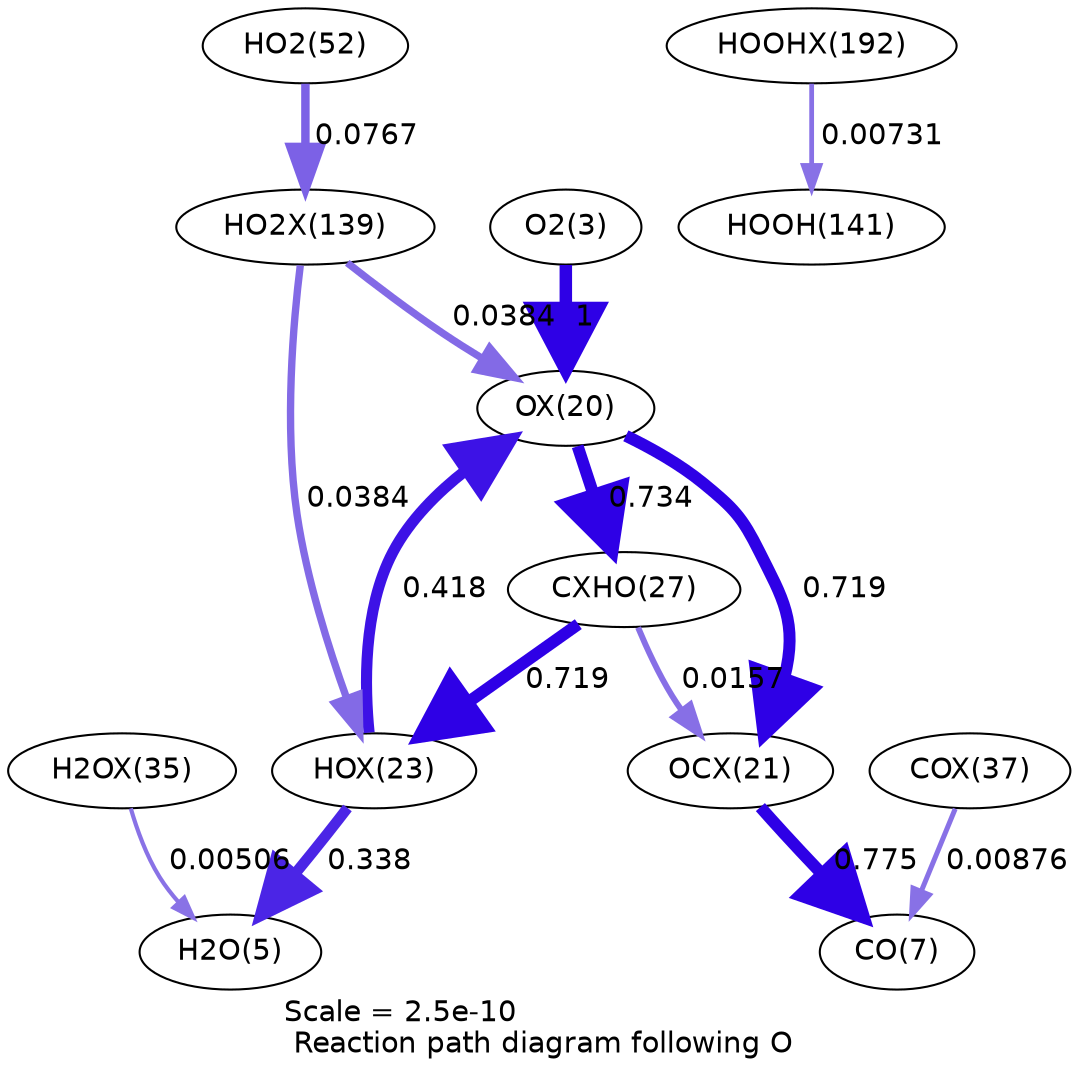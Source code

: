 digraph reaction_paths {
center=1;
s5 -> s26[fontname="Helvetica", penwidth=6, arrowsize=3, color="0.7, 1.5, 0.9"
, label=" 1"];
s26 -> s32[fontname="Helvetica", penwidth=5.77, arrowsize=2.88, color="0.7, 1.23, 0.9"
, label=" 0.734"];
s29 -> s26[fontname="Helvetica", penwidth=5.34, arrowsize=2.67, color="0.7, 0.918, 0.9"
, label=" 0.418"];
s26 -> s27[fontname="Helvetica", penwidth=5.75, arrowsize=2.88, color="0.7, 1.22, 0.9"
, label=" 0.719"];
s40 -> s26[fontname="Helvetica", penwidth=3.54, arrowsize=1.77, color="0.7, 0.538, 0.9"
, label=" 0.0384"];
s32 -> s29[fontname="Helvetica", penwidth=5.75, arrowsize=2.88, color="0.7, 1.22, 0.9"
, label=" 0.719"];
s32 -> s27[fontname="Helvetica", penwidth=2.86, arrowsize=1.43, color="0.7, 0.516, 0.9"
, label=" 0.0157"];
s29 -> s7[fontname="Helvetica", penwidth=5.18, arrowsize=2.59, color="0.7, 0.838, 0.9"
, label=" 0.338"];
s40 -> s29[fontname="Helvetica", penwidth=3.54, arrowsize=1.77, color="0.7, 0.538, 0.9"
, label=" 0.0384"];
s35 -> s7[fontname="Helvetica", penwidth=2.01, arrowsize=1, color="0.7, 0.505, 0.9"
, label=" 0.00506"];
s27 -> s9[fontname="Helvetica", penwidth=5.81, arrowsize=2.9, color="0.7, 1.28, 0.9"
, label=" 0.775"];
s37 -> s9[fontname="Helvetica", penwidth=2.42, arrowsize=1.21, color="0.7, 0.509, 0.9"
, label=" 0.00876"];
s21 -> s40[fontname="Helvetica", penwidth=4.06, arrowsize=2.03, color="0.7, 0.577, 0.9"
, label=" 0.0767"];
s41 -> s22[fontname="Helvetica", penwidth=2.29, arrowsize=1.14, color="0.7, 0.507, 0.9"
, label=" 0.00731"];
s5 [ fontname="Helvetica", label="O2(3)"];
s7 [ fontname="Helvetica", label="H2O(5)"];
s9 [ fontname="Helvetica", label="CO(7)"];
s21 [ fontname="Helvetica", label="HO2(52)"];
s22 [ fontname="Helvetica", label="HOOH(141)"];
s26 [ fontname="Helvetica", label="OX(20)"];
s27 [ fontname="Helvetica", label="OCX(21)"];
s29 [ fontname="Helvetica", label="HOX(23)"];
s32 [ fontname="Helvetica", label="CXHO(27)"];
s35 [ fontname="Helvetica", label="H2OX(35)"];
s37 [ fontname="Helvetica", label="COX(37)"];
s40 [ fontname="Helvetica", label="HO2X(139)"];
s41 [ fontname="Helvetica", label="HOOHX(192)"];
 label = "Scale = 2.5e-10\l Reaction path diagram following O";
 fontname = "Helvetica";
}
